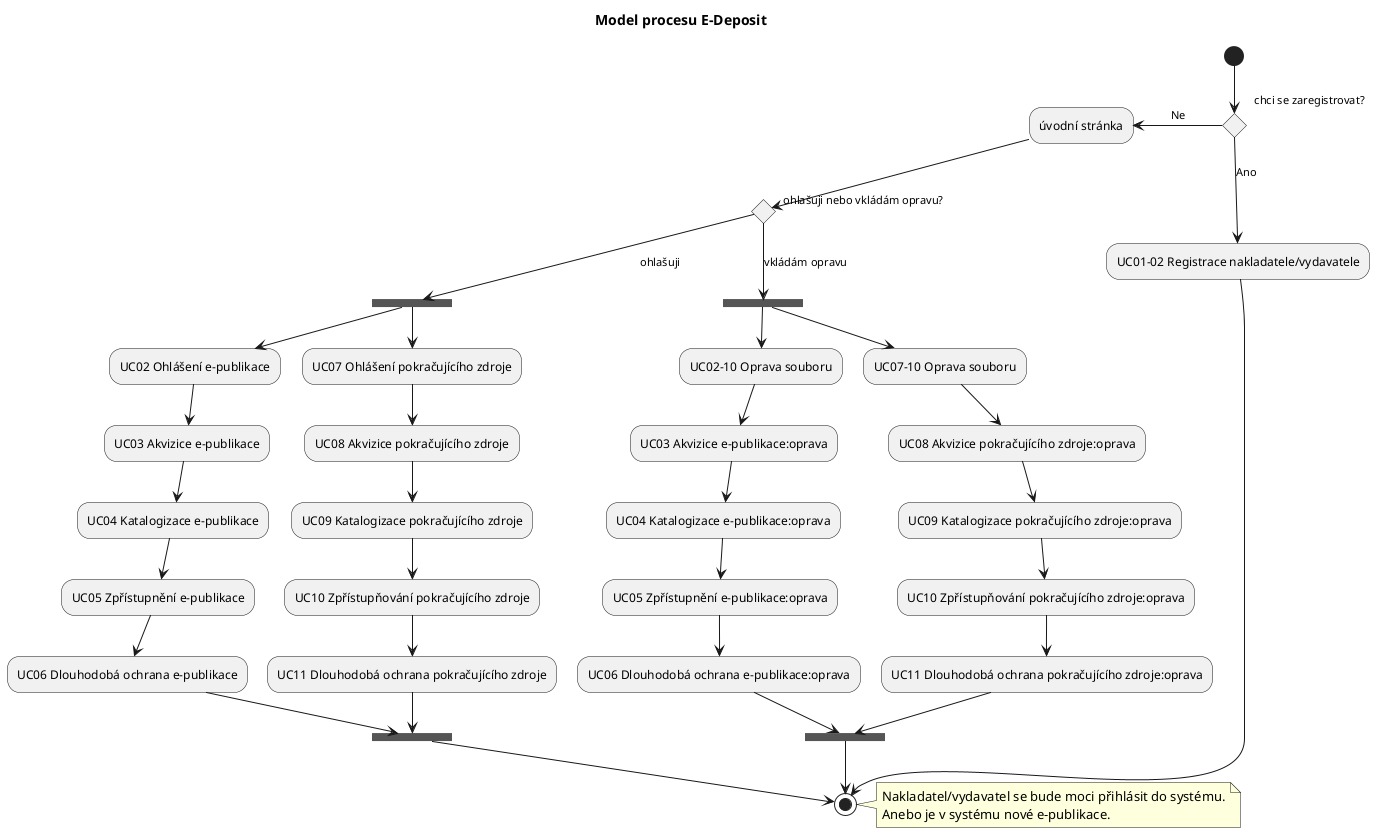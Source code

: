 @startuml
title Model procesu E-Deposit

(*) --> if "chci se zaregistrovat?" then
    -->[Ano] "UC01-02 Registrace nakladatele/vydavatele"
    --> (*) 
    note right
    Nakladatel/vydavatel se bude moci přihlásit do systému.
    Anebo je v systému nové e-publikace.
    end note
else
	-left->[Ne] "úvodní stránka"
	"úvodní stránka" --> if "ohlašuji nebo vkládám opravu?" then
		-->[ohlašuji] === OHL ===
		=== OHL === --> "UC02 Ohlášení e-publikace"
		--> "UC03 Akvizice e-publikace"
		--> "UC04 Katalogizace e-publikace"
		--> "UC05 Zpřístupnění e-publikace"
		--> "UC06 Dlouhodobá ochrana e-publikace"
		--> === OHL_E ===

		=== OHL === --> "UC07 Ohlášení pokračujícího zdroje"
		--> "UC08 Akvizice pokračujícího zdroje"
		--> "UC09 Katalogizace pokračujícího zdroje"
		--> "UC10 Zpřístupňování pokračujícího zdroje"
		--> "UC11 Dlouhodobá ochrana pokračujícího zdroje"
		--> === OHL_E ===
		--> (*)
	else
		-->[vkládám opravu] === OPR ===
		=== OPR === --> "UC02-10 Oprava souboru"
		--> "UC03 Akvizice e-publikace:oprava"
		--> "UC04 Katalogizace e-publikace:oprava"
		--> "UC05 Zpřístupnění e-publikace:oprava"
		--> "UC06 Dlouhodobá ochrana e-publikace:oprava"
		--> === OPR_E ===
		=== OPR === --> "UC07-10 Oprava souboru"
		--> "UC08 Akvizice pokračujícího zdroje:oprava"
		--> "UC09 Katalogizace pokračujícího zdroje:oprava"
		--> "UC10 Zpřístupňování pokračujícího zdroje:oprava"
		--> "UC11 Dlouhodobá ochrana pokračujícího zdroje:oprava"
		--> === OPR_E ===
		=== OPR_E === --> (*)
	endif
endif

@enduml
